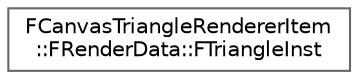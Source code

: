 digraph "Graphical Class Hierarchy"
{
 // INTERACTIVE_SVG=YES
 // LATEX_PDF_SIZE
  bgcolor="transparent";
  edge [fontname=Helvetica,fontsize=10,labelfontname=Helvetica,labelfontsize=10];
  node [fontname=Helvetica,fontsize=10,shape=box,height=0.2,width=0.4];
  rankdir="LR";
  Node0 [id="Node000000",label="FCanvasTriangleRendererItem\l::FRenderData::FTriangleInst",height=0.2,width=0.4,color="grey40", fillcolor="white", style="filled",URL="$d7/d65/structFCanvasTriangleRendererItem_1_1FRenderData_1_1FTriangleInst.html",tooltip=" "];
}
